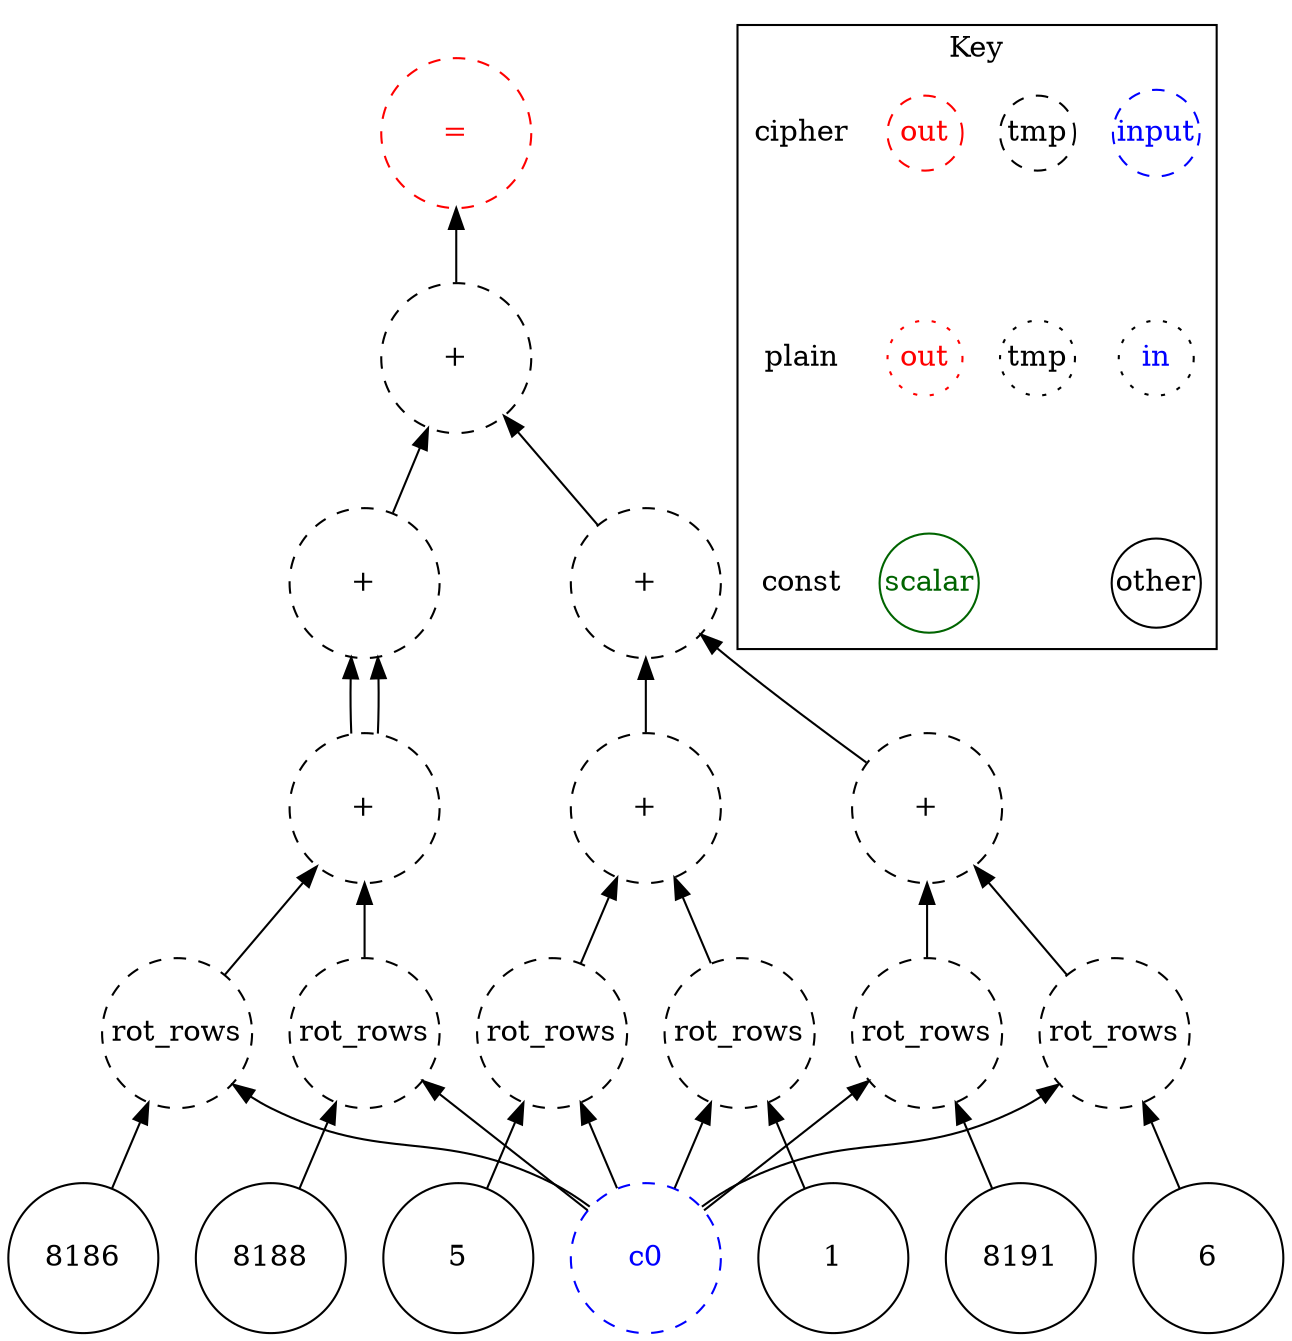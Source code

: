 digraph "gx_kernel" {
node [shape=circle width=1 margin=0]
edge [dir=back]
8186 [label="8186" style=solid]
ciphertext0 [label="c0" style=dashed color=blue fontcolor=blue]
ciphertext6 [label="rot_rows" style=dashed]
ciphertext6 -> ciphertext0
ciphertext6 -> 8186
8188 [label="8188" style=solid]
ciphertext5 [label="rot_rows" style=dashed]
ciphertext5 -> ciphertext0
ciphertext5 -> 8188
ciphertext9 [label="+" style=dashed]
ciphertext9 -> ciphertext5
ciphertext9 -> ciphertext6
ciphertext11 [label="+" style=dashed]
ciphertext11 -> ciphertext9
ciphertext11 -> ciphertext9
8191 [label="8191" style=solid]
ciphertext4 [label="rot_rows" style=dashed]
ciphertext4 -> ciphertext0
ciphertext4 -> 8191
6 [label="6" style=solid]
ciphertext3 [label="rot_rows" style=dashed]
ciphertext3 -> ciphertext0
ciphertext3 -> 6
ciphertext8 [label="+" style=dashed]
ciphertext8 -> ciphertext3
ciphertext8 -> ciphertext4
5 [label="5" style=solid]
ciphertext2 [label="rot_rows" style=dashed]
ciphertext2 -> ciphertext0
ciphertext2 -> 5
1 [label="1" style=solid]
ciphertext1 [label="rot_rows" style=dashed]
ciphertext1 -> ciphertext0
ciphertext1 -> 1
ciphertext7 [label="+" style=dashed]
ciphertext7 -> ciphertext1
ciphertext7 -> ciphertext2
ciphertext10 [label="+" style=dashed]
ciphertext10 -> ciphertext7
ciphertext10 -> ciphertext8
ciphertext12 [label="+" style=dashed]
ciphertext12 -> ciphertext10
ciphertext12 -> ciphertext11
ciphertext14 [label="=" style=dashed color=red fontcolor=red]
ciphertext14 -> ciphertext12
subgraph cluster_key {
    graph[label="Key"]
    node [width=0.5]
    edge [dir=forward style=invis]
    in_cipher [label=input color=blue fontcolor=blue style=dashed]
    tmp_cipher [label=tmp color=black fontcolor=black style=dashed]
    out_cipher [label=out color=red fontcolor=red style=dashed]
    cipher [shape=plain]

    in_plain [label=in icolor=blue fontcolor=blue style=dotted]
    tmp_plain [label=tmp color=black fontcolor=black style=dotted]
    out_plain [label=out color=red fontcolor=red style=dotted]
    plain [shape=plain]
    
    other [color=black fontcolor=black style=solid]
    scalar [color=darkgreen fontcolor=darkgreen style=solid]
    const[shape=plain]
    
    cipher -> plain
    plain -> const
    out_cipher -> out_plain
    in_cipher -> in_plain
    tmp_cipher -> tmp_plain
    in_plain -> other
    out_plain -> scalar
}
}

